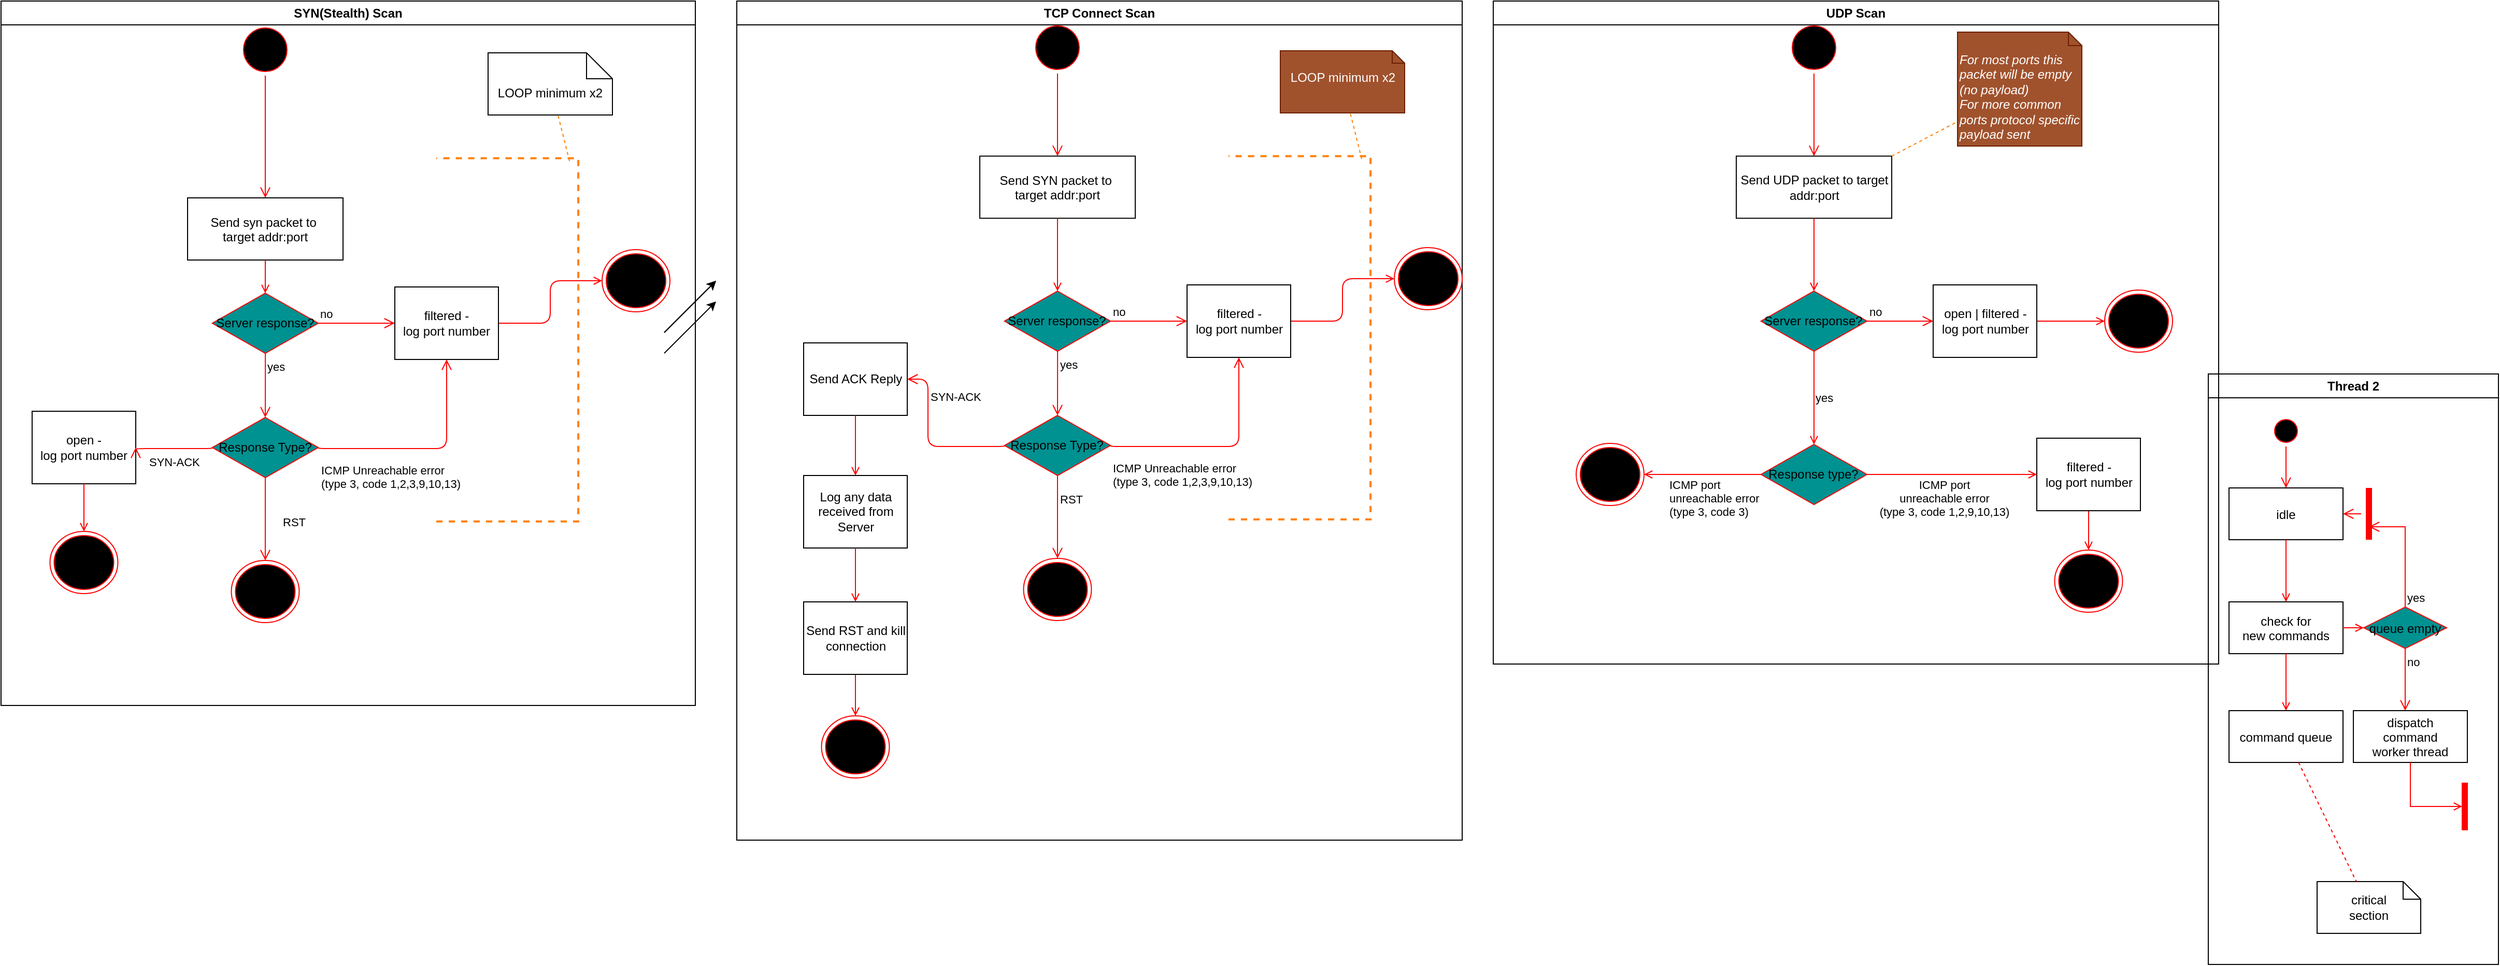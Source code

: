 <mxfile version="14.5.1" type="device"><diagram name="Page-1" id="e7e014a7-5840-1c2e-5031-d8a46d1fe8dd"><mxGraphModel dx="1421" dy="801" grid="1" gridSize="10" guides="1" tooltips="1" connect="1" arrows="1" fold="1" page="1" pageScale="1" pageWidth="827" pageHeight="1169" background="#ffffff" math="0" shadow="0"><root><mxCell id="0"/><mxCell id="1" parent="0"/><mxCell id="2" value="SYN(Stealth) Scan" style="swimlane;whiteSpace=wrap" parent="1" vertex="1"><mxGeometry x="50" y="90" width="670" height="680" as="geometry"/></mxCell><mxCell id="5" value="" style="ellipse;shape=startState;fillColor=#000000;strokeColor=#ff0000;" parent="2" vertex="1"><mxGeometry x="229.99" y="22" width="50" height="50" as="geometry"/></mxCell><mxCell id="6" value="" style="edgeStyle=elbowEdgeStyle;elbow=horizontal;verticalAlign=bottom;endArrow=open;endSize=8;strokeColor=#FF0000;endFill=0;rounded=0;entryX=0.5;entryY=0;entryDx=0;entryDy=0;exitX=0.5;exitY=1;exitDx=0;exitDy=0;" parent="2" source="5" target="7" edge="1"><mxGeometry x="240" y="120" as="geometry"><mxPoint x="255" y="190" as="targetPoint"/><mxPoint x="255.01" y="152" as="sourcePoint"/></mxGeometry></mxCell><mxCell id="7" value="Send syn packet to &#10;target addr:port" style="fontStyle=0" parent="2" vertex="1"><mxGeometry x="180.01" y="190" width="150" height="60" as="geometry"/></mxCell><mxCell id="9" value="" style="endArrow=open;strokeColor=#FF0000;endFill=0;rounded=0;entryX=0.5;entryY=0;entryDx=0;entryDy=0;" parent="2" source="7" target="BxNNaPtkepOI5N80qCMf-51" edge="1"><mxGeometry relative="1" as="geometry"><mxPoint x="255.5" y="322" as="targetPoint"/></mxGeometry></mxCell><mxCell id="10" value="open - &#10;log port number" style="whiteSpace=wrap;" parent="2" vertex="1"><mxGeometry x="30" y="396" width="100" height="70" as="geometry"/></mxCell><mxCell id="BxNNaPtkepOI5N80qCMf-51" value="Server response?&lt;br&gt;" style="rhombus;whiteSpace=wrap;html=1;strokeColor=#ff0000;fillColor=#009191;" vertex="1" parent="2"><mxGeometry x="203.87" y="282" width="102.25" height="58" as="geometry"/></mxCell><mxCell id="BxNNaPtkepOI5N80qCMf-52" value="no" style="edgeStyle=orthogonalEdgeStyle;html=1;align=left;verticalAlign=bottom;endArrow=open;endSize=8;strokeColor=#ff0000;endFill=0;entryX=0;entryY=0.5;entryDx=0;entryDy=0;" edge="1" source="BxNNaPtkepOI5N80qCMf-51" parent="2" target="BxNNaPtkepOI5N80qCMf-100"><mxGeometry x="-1" relative="1" as="geometry"><mxPoint x="380" y="311" as="targetPoint"/></mxGeometry></mxCell><mxCell id="BxNNaPtkepOI5N80qCMf-53" value="yes" style="edgeStyle=orthogonalEdgeStyle;html=1;align=left;verticalAlign=top;endArrow=open;endSize=8;strokeColor=#ff0000;entryX=0.5;entryY=0;entryDx=0;entryDy=0;endFill=0;" edge="1" source="BxNNaPtkepOI5N80qCMf-51" parent="2" target="BxNNaPtkepOI5N80qCMf-57"><mxGeometry x="-1" relative="1" as="geometry"><mxPoint x="254.5" y="390.5" as="targetPoint"/></mxGeometry></mxCell><mxCell id="BxNNaPtkepOI5N80qCMf-57" value="Response Type?&lt;br&gt;" style="rhombus;whiteSpace=wrap;html=1;strokeColor=#ff0000;fillColor=#009191;" vertex="1" parent="2"><mxGeometry x="203.88" y="402" width="102.25" height="58" as="geometry"/></mxCell><mxCell id="BxNNaPtkepOI5N80qCMf-60" value="SYN-ACK" style="edgeStyle=orthogonalEdgeStyle;html=1;align=left;verticalAlign=top;endArrow=open;endSize=8;strokeColor=#ff0000;exitX=0;exitY=0.5;exitDx=0;exitDy=0;endFill=0;entryX=1;entryY=0.5;entryDx=0;entryDy=0;" edge="1" parent="2" source="BxNNaPtkepOI5N80qCMf-57" target="10"><mxGeometry x="0.692" relative="1" as="geometry"><mxPoint x="130" y="431" as="targetPoint"/><mxPoint x="180" y="432" as="sourcePoint"/><Array as="points"><mxPoint x="204" y="432"/><mxPoint x="130" y="432"/></Array><mxPoint as="offset"/></mxGeometry></mxCell><mxCell id="BxNNaPtkepOI5N80qCMf-66" value="ICMP Unreachable error &lt;br&gt;(type 3, code 1,2,3,9,10,13)" style="edgeStyle=orthogonalEdgeStyle;html=1;align=left;verticalAlign=top;endArrow=open;endSize=8;strokeColor=#ff0000;exitX=1;exitY=0.5;exitDx=0;exitDy=0;endFill=0;entryX=0.5;entryY=1;entryDx=0;entryDy=0;" edge="1" parent="2" source="BxNNaPtkepOI5N80qCMf-57" target="BxNNaPtkepOI5N80qCMf-100"><mxGeometry x="-0.984" y="-8" relative="1" as="geometry"><mxPoint x="430" y="431" as="targetPoint"/><mxPoint x="453.88" y="430.5" as="sourcePoint"/><Array as="points"><mxPoint x="306" y="432"/><mxPoint x="430" y="432"/></Array><mxPoint as="offset"/></mxGeometry></mxCell><mxCell id="BxNNaPtkepOI5N80qCMf-73" value="" style="ellipse;html=1;shape=endState;fillColor=#000000;strokeColor=#ff0000;" vertex="1" parent="2"><mxGeometry x="47.25" y="512" width="65.5" height="60" as="geometry"/></mxCell><mxCell id="BxNNaPtkepOI5N80qCMf-74" style="edgeStyle=orthogonalEdgeStyle;rounded=1;orthogonalLoop=1;jettySize=auto;html=1;entryX=0.5;entryY=0;entryDx=0;entryDy=0;strokeColor=#FF0000;fontFamily=Helvetica;align=left;endArrow=open;endFill=0;exitX=0.5;exitY=1;exitDx=0;exitDy=0;" edge="1" parent="2" target="BxNNaPtkepOI5N80qCMf-73" source="10"><mxGeometry relative="1" as="geometry"><mxPoint x="80" y="480" as="sourcePoint"/></mxGeometry></mxCell><mxCell id="BxNNaPtkepOI5N80qCMf-131" style="edgeStyle=orthogonalEdgeStyle;rounded=1;orthogonalLoop=1;jettySize=auto;html=1;endArrow=open;endFill=0;fontFamily=Helvetica;align=left;strokeColor=#FF0000;" edge="1" parent="2" source="BxNNaPtkepOI5N80qCMf-100" target="BxNNaPtkepOI5N80qCMf-128"><mxGeometry relative="1" as="geometry"/></mxCell><mxCell id="BxNNaPtkepOI5N80qCMf-100" value="filtered - &#10;log port number" style="whiteSpace=wrap;" vertex="1" parent="2"><mxGeometry x="380" y="276" width="100" height="70" as="geometry"/></mxCell><mxCell id="BxNNaPtkepOI5N80qCMf-101" value="Closed" style="ellipse;html=1;shape=endState;fillColor=#000000;strokeColor=#ff0000;" vertex="1" parent="2"><mxGeometry x="222.24" y="540" width="65.5" height="60" as="geometry"/></mxCell><mxCell id="BxNNaPtkepOI5N80qCMf-121" value="RST" style="edgeStyle=orthogonalEdgeStyle;html=1;align=left;verticalAlign=top;endArrow=open;endSize=8;strokeColor=#ff0000;exitX=0.5;exitY=1;exitDx=0;exitDy=0;endFill=0;entryX=0.5;entryY=0;entryDx=0;entryDy=0;" edge="1" parent="2" source="BxNNaPtkepOI5N80qCMf-57" target="BxNNaPtkepOI5N80qCMf-101"><mxGeometry x="-0.25" y="15" relative="1" as="geometry"><mxPoint x="306" y="560" as="targetPoint"/><mxPoint x="306.15" y="490" as="sourcePoint"/><Array as="points"><mxPoint x="255" y="510"/><mxPoint x="255" y="510"/></Array><mxPoint as="offset"/></mxGeometry></mxCell><mxCell id="BxNNaPtkepOI5N80qCMf-122" value="" style="strokeWidth=2;html=1;shape=mxgraph.flowchart.annotation_1;align=left;pointerEvents=1;fontFamily=Helvetica;direction=west;dashed=1;strokeColor=#FF8000;rotation=0;fillColor=none;" vertex="1" parent="2"><mxGeometry x="420" y="151.7" width="137.06" height="350.66" as="geometry"/></mxCell><mxCell id="BxNNaPtkepOI5N80qCMf-127" value="LOOP minimum x2" style="shape=note2;boundedLbl=1;whiteSpace=wrap;html=1;size=25;verticalAlign=top;align=center;" vertex="1" parent="2"><mxGeometry x="470" y="50" width="120" height="60" as="geometry"/></mxCell><mxCell id="BxNNaPtkepOI5N80qCMf-126" value="" style="endArrow=none;dashed=1;html=1;fontFamily=Helvetica;align=left;exitX=0.062;exitY=0.992;exitDx=0;exitDy=0;exitPerimeter=0;strokeColor=#FF8000;" edge="1" parent="2" source="BxNNaPtkepOI5N80qCMf-122" target="BxNNaPtkepOI5N80qCMf-127"><mxGeometry width="50" height="50" relative="1" as="geometry"><mxPoint x="500" y="220" as="sourcePoint"/><mxPoint x="550" y="170" as="targetPoint"/></mxGeometry></mxCell><mxCell id="BxNNaPtkepOI5N80qCMf-128" value="" style="ellipse;html=1;shape=endState;fillColor=#000000;strokeColor=#ff0000;" vertex="1" parent="2"><mxGeometry x="580" y="240" width="65.5" height="60" as="geometry"/></mxCell><mxCell id="BxNNaPtkepOI5N80qCMf-45" value="" style="endArrow=classic;html=1;" edge="1" parent="1"><mxGeometry width="50" height="50" relative="1" as="geometry"><mxPoint x="690" y="430" as="sourcePoint"/><mxPoint x="740" y="380" as="targetPoint"/></mxGeometry></mxCell><mxCell id="BxNNaPtkepOI5N80qCMf-62" value="" style="endArrow=classic;html=1;" edge="1" parent="1"><mxGeometry width="50" height="50" relative="1" as="geometry"><mxPoint x="690" y="410" as="sourcePoint"/><mxPoint x="740" y="360" as="targetPoint"/></mxGeometry></mxCell><mxCell id="BxNNaPtkepOI5N80qCMf-63" value="" style="endArrow=classic;html=1;" edge="1" parent="1"><mxGeometry width="50" height="50" relative="1" as="geometry"><mxPoint x="690" y="410" as="sourcePoint"/><mxPoint x="740" y="360" as="targetPoint"/></mxGeometry></mxCell><mxCell id="3" value="Thread 2" style="swimlane;whiteSpace=wrap" parent="1" vertex="1"><mxGeometry x="2180" y="450" width="280" height="570" as="geometry"/></mxCell><mxCell id="13" value="" style="ellipse;shape=startState;fillColor=#000000;strokeColor=#ff0000;" parent="3" vertex="1"><mxGeometry x="60" y="40" width="30" height="30" as="geometry"/></mxCell><mxCell id="14" value="" style="edgeStyle=elbowEdgeStyle;elbow=horizontal;verticalAlign=bottom;endArrow=open;endSize=8;strokeColor=#FF0000;endFill=1;rounded=0" parent="3" source="13" target="15" edge="1"><mxGeometry x="40" y="20" as="geometry"><mxPoint x="55" y="90" as="targetPoint"/></mxGeometry></mxCell><mxCell id="15" value="idle" style="" parent="3" vertex="1"><mxGeometry x="20" y="110" width="110" height="50" as="geometry"/></mxCell><mxCell id="16" value="check for &#10;new commands" style="" parent="3" vertex="1"><mxGeometry x="20" y="220" width="110" height="50" as="geometry"/></mxCell><mxCell id="17" value="" style="endArrow=open;strokeColor=#FF0000;endFill=1;rounded=0" parent="3" source="15" target="16" edge="1"><mxGeometry relative="1" as="geometry"/></mxCell><mxCell id="18" value="command queue" style="" parent="3" vertex="1"><mxGeometry x="20" y="325" width="110" height="50" as="geometry"/></mxCell><mxCell id="19" value="" style="endArrow=open;strokeColor=#FF0000;endFill=1;rounded=0" parent="3" source="16" target="18" edge="1"><mxGeometry relative="1" as="geometry"/></mxCell><mxCell id="21" value="queue empty" style="rhombus;strokeColor=#ff0000;fillColor=#009191;" parent="3" vertex="1"><mxGeometry x="150" y="225" width="80" height="40" as="geometry"/></mxCell><mxCell id="22" value="yes" style="edgeStyle=elbowEdgeStyle;elbow=horizontal;align=left;verticalAlign=bottom;endArrow=open;endSize=8;strokeColor=#FF0000;exitX=0.5;exitY=0;endFill=1;rounded=0;entryX=0.75;entryY=0.5;entryPerimeter=0" parent="3" source="21" target="25" edge="1"><mxGeometry x="-1" relative="1" as="geometry"><mxPoint x="160" y="150" as="targetPoint"/><Array as="points"><mxPoint x="190" y="180"/></Array></mxGeometry></mxCell><mxCell id="23" value="no" style="edgeStyle=elbowEdgeStyle;elbow=horizontal;align=left;verticalAlign=top;endArrow=open;endSize=8;strokeColor=#FF0000;endFill=1;rounded=0" parent="3" source="21" target="30" edge="1"><mxGeometry x="-1" relative="1" as="geometry"><mxPoint x="190" y="305" as="targetPoint"/></mxGeometry></mxCell><mxCell id="24" value="" style="endArrow=open;strokeColor=#FF0000;endFill=1;rounded=0" parent="3" source="16" target="21" edge="1"><mxGeometry relative="1" as="geometry"/></mxCell><mxCell id="25" value="" style="shape=line;strokeWidth=6;strokeColor=#ff0000;rotation=90" parent="3" vertex="1"><mxGeometry x="130" y="127.5" width="50" height="15" as="geometry"/></mxCell><mxCell id="26" value="" style="edgeStyle=elbowEdgeStyle;elbow=horizontal;verticalAlign=bottom;endArrow=open;endSize=8;strokeColor=#FF0000;endFill=1;rounded=0" parent="3" source="25" target="15" edge="1"><mxGeometry x="130" y="90" as="geometry"><mxPoint x="230" y="140" as="targetPoint"/></mxGeometry></mxCell><mxCell id="30" value="dispatch&#10;command&#10;worker thread" style="" parent="3" vertex="1"><mxGeometry x="140" y="325" width="110" height="50" as="geometry"/></mxCell><mxCell id="31" value="critical&#10;section" style="shape=note;whiteSpace=wrap;size=17" parent="3" vertex="1"><mxGeometry x="105" y="490" width="100" height="50" as="geometry"/></mxCell><mxCell id="32" value="" style="endArrow=none;strokeColor=#FF0000;endFill=0;rounded=0;dashed=1" parent="3" source="18" target="31" edge="1"><mxGeometry relative="1" as="geometry"/></mxCell><mxCell id="34" value="" style="whiteSpace=wrap;strokeColor=#FF0000;fillColor=#FF0000" parent="3" vertex="1"><mxGeometry x="245" y="395" width="5" height="45" as="geometry"/></mxCell><mxCell id="41" value="" style="edgeStyle=elbowEdgeStyle;elbow=horizontal;entryX=0;entryY=0.5;strokeColor=#FF0000;endArrow=open;endFill=1;rounded=0" parent="3" source="30" target="34" edge="1"><mxGeometry width="100" height="100" relative="1" as="geometry"><mxPoint x="60" y="480" as="sourcePoint"/><mxPoint x="160" y="380" as="targetPoint"/><Array as="points"><mxPoint x="195" y="400"/></Array></mxGeometry></mxCell><mxCell id="BxNNaPtkepOI5N80qCMf-132" value="TCP Connect Scan" style="swimlane;whiteSpace=wrap" vertex="1" parent="1"><mxGeometry x="760" y="90" width="700" height="810" as="geometry"/></mxCell><mxCell id="BxNNaPtkepOI5N80qCMf-133" value="" style="ellipse;shape=startState;fillColor=#000000;strokeColor=#ff0000;" vertex="1" parent="BxNNaPtkepOI5N80qCMf-132"><mxGeometry x="284.49" y="20" width="50" height="50" as="geometry"/></mxCell><mxCell id="BxNNaPtkepOI5N80qCMf-134" value="" style="edgeStyle=elbowEdgeStyle;elbow=horizontal;verticalAlign=bottom;endArrow=open;endSize=8;strokeColor=#FF0000;endFill=0;rounded=0;entryX=0.5;entryY=0;entryDx=0;entryDy=0;exitX=0.5;exitY=1;exitDx=0;exitDy=0;" edge="1" parent="BxNNaPtkepOI5N80qCMf-132" source="BxNNaPtkepOI5N80qCMf-133" target="BxNNaPtkepOI5N80qCMf-135"><mxGeometry x="294.5" y="118" as="geometry"><mxPoint x="309.5" y="188" as="targetPoint"/><mxPoint x="309.51" y="150" as="sourcePoint"/></mxGeometry></mxCell><mxCell id="BxNNaPtkepOI5N80qCMf-135" value="Send SYN packet to &#10;target addr:port" style="fontStyle=0" vertex="1" parent="BxNNaPtkepOI5N80qCMf-132"><mxGeometry x="234.51" y="149.7" width="150" height="60" as="geometry"/></mxCell><mxCell id="BxNNaPtkepOI5N80qCMf-136" value="" style="endArrow=open;strokeColor=#FF0000;endFill=0;rounded=0;entryX=0.5;entryY=0;entryDx=0;entryDy=0;" edge="1" parent="BxNNaPtkepOI5N80qCMf-132" source="BxNNaPtkepOI5N80qCMf-135" target="BxNNaPtkepOI5N80qCMf-138"><mxGeometry relative="1" as="geometry"><mxPoint x="310" y="320" as="targetPoint"/></mxGeometry></mxCell><mxCell id="BxNNaPtkepOI5N80qCMf-137" value="Send ACK Reply" style="whiteSpace=wrap;" vertex="1" parent="BxNNaPtkepOI5N80qCMf-132"><mxGeometry x="64.5" y="330" width="100" height="70" as="geometry"/></mxCell><mxCell id="BxNNaPtkepOI5N80qCMf-138" value="Server response?&lt;br&gt;" style="rhombus;whiteSpace=wrap;html=1;strokeColor=#ff0000;fillColor=#009191;" vertex="1" parent="BxNNaPtkepOI5N80qCMf-132"><mxGeometry x="258.37" y="280" width="102.25" height="58" as="geometry"/></mxCell><mxCell id="BxNNaPtkepOI5N80qCMf-139" value="no" style="edgeStyle=orthogonalEdgeStyle;html=1;align=left;verticalAlign=bottom;endArrow=open;endSize=8;strokeColor=#ff0000;endFill=0;entryX=0;entryY=0.5;entryDx=0;entryDy=0;" edge="1" parent="BxNNaPtkepOI5N80qCMf-132" source="BxNNaPtkepOI5N80qCMf-138" target="BxNNaPtkepOI5N80qCMf-147"><mxGeometry x="-1" relative="1" as="geometry"><mxPoint x="434.5" y="309" as="targetPoint"/></mxGeometry></mxCell><mxCell id="BxNNaPtkepOI5N80qCMf-140" value="yes" style="edgeStyle=orthogonalEdgeStyle;html=1;align=left;verticalAlign=top;endArrow=open;endSize=8;strokeColor=#ff0000;entryX=0.5;entryY=0;entryDx=0;entryDy=0;endFill=0;" edge="1" parent="BxNNaPtkepOI5N80qCMf-132" source="BxNNaPtkepOI5N80qCMf-138" target="BxNNaPtkepOI5N80qCMf-141"><mxGeometry x="-1" relative="1" as="geometry"><mxPoint x="309" y="388.5" as="targetPoint"/></mxGeometry></mxCell><mxCell id="BxNNaPtkepOI5N80qCMf-141" value="Response Type?&lt;br&gt;" style="rhombus;whiteSpace=wrap;html=1;strokeColor=#ff0000;fillColor=#009191;" vertex="1" parent="BxNNaPtkepOI5N80qCMf-132"><mxGeometry x="258.38" y="400" width="102.25" height="58" as="geometry"/></mxCell><mxCell id="BxNNaPtkepOI5N80qCMf-142" value="SYN-ACK" style="edgeStyle=orthogonalEdgeStyle;html=1;align=left;verticalAlign=top;endArrow=open;endSize=8;strokeColor=#ff0000;exitX=0;exitY=0.5;exitDx=0;exitDy=0;endFill=0;entryX=1;entryY=0.5;entryDx=0;entryDy=0;" edge="1" parent="BxNNaPtkepOI5N80qCMf-132" source="BxNNaPtkepOI5N80qCMf-141" target="BxNNaPtkepOI5N80qCMf-137"><mxGeometry x="0.692" relative="1" as="geometry"><mxPoint x="184.5" y="429" as="targetPoint"/><mxPoint x="234.5" y="430" as="sourcePoint"/><Array as="points"><mxPoint x="258.5" y="430"/><mxPoint x="184.5" y="430"/></Array><mxPoint as="offset"/></mxGeometry></mxCell><mxCell id="BxNNaPtkepOI5N80qCMf-143" value="ICMP Unreachable error &lt;br&gt;(type 3, code 1,2,3,9,10,13)" style="edgeStyle=orthogonalEdgeStyle;html=1;align=left;verticalAlign=top;endArrow=open;endSize=8;strokeColor=#ff0000;exitX=1;exitY=0.5;exitDx=0;exitDy=0;endFill=0;entryX=0.5;entryY=1;entryDx=0;entryDy=0;" edge="1" parent="BxNNaPtkepOI5N80qCMf-132" source="BxNNaPtkepOI5N80qCMf-141" target="BxNNaPtkepOI5N80qCMf-147"><mxGeometry x="-0.984" y="-8" relative="1" as="geometry"><mxPoint x="484.5" y="429" as="targetPoint"/><mxPoint x="508.38" y="428.5" as="sourcePoint"/><Array as="points"><mxPoint x="360.5" y="430"/><mxPoint x="484.5" y="430"/></Array><mxPoint as="offset"/></mxGeometry></mxCell><mxCell id="BxNNaPtkepOI5N80qCMf-145" style="edgeStyle=orthogonalEdgeStyle;rounded=1;orthogonalLoop=1;jettySize=auto;html=1;entryX=0.5;entryY=0;entryDx=0;entryDy=0;strokeColor=#FF0000;fontFamily=Helvetica;align=left;endArrow=open;endFill=0;exitX=0.5;exitY=1;exitDx=0;exitDy=0;" edge="1" parent="BxNNaPtkepOI5N80qCMf-132" source="BxNNaPtkepOI5N80qCMf-137" target="BxNNaPtkepOI5N80qCMf-162"><mxGeometry relative="1" as="geometry"><mxPoint x="134.5" y="478" as="sourcePoint"/><mxPoint x="114.495" y="448" as="targetPoint"/></mxGeometry></mxCell><mxCell id="BxNNaPtkepOI5N80qCMf-146" style="edgeStyle=orthogonalEdgeStyle;rounded=1;orthogonalLoop=1;jettySize=auto;html=1;endArrow=open;endFill=0;fontFamily=Helvetica;align=left;strokeColor=#FF0000;" edge="1" parent="BxNNaPtkepOI5N80qCMf-132" source="BxNNaPtkepOI5N80qCMf-147" target="BxNNaPtkepOI5N80qCMf-153"><mxGeometry relative="1" as="geometry"/></mxCell><mxCell id="BxNNaPtkepOI5N80qCMf-147" value="filtered - &#10;log port number" style="whiteSpace=wrap;" vertex="1" parent="BxNNaPtkepOI5N80qCMf-132"><mxGeometry x="434.5" y="274" width="100" height="70" as="geometry"/></mxCell><mxCell id="BxNNaPtkepOI5N80qCMf-148" value="Closed" style="ellipse;html=1;shape=endState;fillColor=#000000;strokeColor=#ff0000;" vertex="1" parent="BxNNaPtkepOI5N80qCMf-132"><mxGeometry x="276.74" y="538" width="65.5" height="60" as="geometry"/></mxCell><mxCell id="BxNNaPtkepOI5N80qCMf-149" value="RST" style="edgeStyle=orthogonalEdgeStyle;html=1;align=left;verticalAlign=top;endArrow=open;endSize=8;strokeColor=#ff0000;exitX=0.5;exitY=1;exitDx=0;exitDy=0;endFill=0;entryX=0.5;entryY=0;entryDx=0;entryDy=0;" edge="1" parent="BxNNaPtkepOI5N80qCMf-132" source="BxNNaPtkepOI5N80qCMf-141" target="BxNNaPtkepOI5N80qCMf-148"><mxGeometry x="-0.75" relative="1" as="geometry"><mxPoint x="360.5" y="558" as="targetPoint"/><mxPoint x="360.65" y="488" as="sourcePoint"/><Array as="points"><mxPoint x="309.5" y="508"/><mxPoint x="309.5" y="508"/></Array><mxPoint as="offset"/></mxGeometry></mxCell><mxCell id="BxNNaPtkepOI5N80qCMf-150" value="" style="strokeWidth=2;html=1;shape=mxgraph.flowchart.annotation_1;align=left;pointerEvents=1;fontFamily=Helvetica;direction=west;dashed=1;strokeColor=#FF8000;rotation=0;fillColor=none;" vertex="1" parent="BxNNaPtkepOI5N80qCMf-132"><mxGeometry x="474.5" y="149.7" width="137.06" height="350.66" as="geometry"/></mxCell><mxCell id="BxNNaPtkepOI5N80qCMf-151" value="LOOP minimum x2" style="shape=note2;boundedLbl=1;whiteSpace=wrap;html=1;size=12;verticalAlign=top;align=center;fillColor=#a0522d;strokeColor=#6D1F00;fontColor=#ffffff;" vertex="1" parent="BxNNaPtkepOI5N80qCMf-132"><mxGeometry x="524.5" y="48" width="120" height="60" as="geometry"/></mxCell><mxCell id="BxNNaPtkepOI5N80qCMf-152" value="" style="endArrow=none;dashed=1;html=1;fontFamily=Helvetica;align=left;exitX=0.062;exitY=0.992;exitDx=0;exitDy=0;exitPerimeter=0;strokeColor=#FF8000;" edge="1" parent="BxNNaPtkepOI5N80qCMf-132" source="BxNNaPtkepOI5N80qCMf-150" target="BxNNaPtkepOI5N80qCMf-151"><mxGeometry width="50" height="50" relative="1" as="geometry"><mxPoint x="554.5" y="218" as="sourcePoint"/><mxPoint x="604.5" y="168" as="targetPoint"/></mxGeometry></mxCell><mxCell id="BxNNaPtkepOI5N80qCMf-153" value="" style="ellipse;html=1;shape=endState;fillColor=#000000;strokeColor=#ff0000;" vertex="1" parent="BxNNaPtkepOI5N80qCMf-132"><mxGeometry x="634.5" y="238" width="65.5" height="60" as="geometry"/></mxCell><mxCell id="BxNNaPtkepOI5N80qCMf-162" value="Log any data received from Server" style="whiteSpace=wrap;" vertex="1" parent="BxNNaPtkepOI5N80qCMf-132"><mxGeometry x="64.5" y="458" width="100" height="70" as="geometry"/></mxCell><mxCell id="BxNNaPtkepOI5N80qCMf-168" style="edgeStyle=orthogonalEdgeStyle;rounded=1;orthogonalLoop=1;jettySize=auto;html=1;entryX=0.5;entryY=0;entryDx=0;entryDy=0;endArrow=open;endFill=0;strokeColor=#FF0000;fontFamily=Helvetica;align=left;" edge="1" parent="BxNNaPtkepOI5N80qCMf-132" source="BxNNaPtkepOI5N80qCMf-165" target="BxNNaPtkepOI5N80qCMf-167"><mxGeometry relative="1" as="geometry"/></mxCell><mxCell id="BxNNaPtkepOI5N80qCMf-165" value="Send RST and kill connection" style="whiteSpace=wrap;" vertex="1" parent="BxNNaPtkepOI5N80qCMf-132"><mxGeometry x="64.5" y="580" width="100" height="70" as="geometry"/></mxCell><mxCell id="BxNNaPtkepOI5N80qCMf-166" value="" style="edgeStyle=orthogonalEdgeStyle;rounded=1;orthogonalLoop=1;jettySize=auto;html=1;endArrow=open;endFill=0;strokeColor=#FF0000;fontFamily=Helvetica;align=left;" edge="1" parent="BxNNaPtkepOI5N80qCMf-132" source="BxNNaPtkepOI5N80qCMf-162" target="BxNNaPtkepOI5N80qCMf-165"><mxGeometry relative="1" as="geometry"/></mxCell><mxCell id="BxNNaPtkepOI5N80qCMf-167" value="" style="ellipse;html=1;shape=endState;fillColor=#000000;strokeColor=#ff0000;" vertex="1" parent="BxNNaPtkepOI5N80qCMf-132"><mxGeometry x="81.75" y="690" width="65.5" height="60" as="geometry"/></mxCell><mxCell id="BxNNaPtkepOI5N80qCMf-169" value="UDP Scan" style="swimlane;whiteSpace=wrap" vertex="1" parent="1"><mxGeometry x="1490" y="90" width="700" height="640" as="geometry"/></mxCell><mxCell id="BxNNaPtkepOI5N80qCMf-170" value="" style="ellipse;shape=startState;fillColor=#000000;strokeColor=#ff0000;" vertex="1" parent="BxNNaPtkepOI5N80qCMf-169"><mxGeometry x="284.49" y="20" width="50" height="50" as="geometry"/></mxCell><mxCell id="BxNNaPtkepOI5N80qCMf-171" value="" style="edgeStyle=elbowEdgeStyle;elbow=horizontal;verticalAlign=bottom;endArrow=open;endSize=8;strokeColor=#FF0000;endFill=0;rounded=0;entryX=0.5;entryY=0;entryDx=0;entryDy=0;exitX=0.5;exitY=1;exitDx=0;exitDy=0;" edge="1" parent="BxNNaPtkepOI5N80qCMf-169" source="BxNNaPtkepOI5N80qCMf-170" target="BxNNaPtkepOI5N80qCMf-172"><mxGeometry x="294.5" y="118" as="geometry"><mxPoint x="309.5" y="188" as="targetPoint"/><mxPoint x="309.51" y="150" as="sourcePoint"/></mxGeometry></mxCell><mxCell id="BxNNaPtkepOI5N80qCMf-172" value="Send UDP packet to target addr:port" style="fontStyle=0;whiteSpace=wrap;" vertex="1" parent="BxNNaPtkepOI5N80qCMf-169"><mxGeometry x="234.51" y="149.7" width="150" height="60" as="geometry"/></mxCell><mxCell id="BxNNaPtkepOI5N80qCMf-173" value="" style="endArrow=open;strokeColor=#FF0000;endFill=0;rounded=0;entryX=0.5;entryY=0;entryDx=0;entryDy=0;" edge="1" parent="BxNNaPtkepOI5N80qCMf-169" source="BxNNaPtkepOI5N80qCMf-172" target="BxNNaPtkepOI5N80qCMf-175"><mxGeometry relative="1" as="geometry"><mxPoint x="310" y="320" as="targetPoint"/></mxGeometry></mxCell><mxCell id="BxNNaPtkepOI5N80qCMf-175" value="Server response?&lt;br&gt;" style="rhombus;whiteSpace=wrap;html=1;strokeColor=#ff0000;fillColor=#009191;" vertex="1" parent="BxNNaPtkepOI5N80qCMf-169"><mxGeometry x="258.37" y="280" width="102.25" height="58" as="geometry"/></mxCell><mxCell id="BxNNaPtkepOI5N80qCMf-176" value="no" style="edgeStyle=orthogonalEdgeStyle;html=1;align=left;verticalAlign=bottom;endArrow=open;endSize=8;strokeColor=#ff0000;endFill=0;entryX=0;entryY=0.5;entryDx=0;entryDy=0;" edge="1" parent="BxNNaPtkepOI5N80qCMf-169" source="BxNNaPtkepOI5N80qCMf-175" target="BxNNaPtkepOI5N80qCMf-183"><mxGeometry x="-1" relative="1" as="geometry"><mxPoint x="434.5" y="309" as="targetPoint"/></mxGeometry></mxCell><mxCell id="BxNNaPtkepOI5N80qCMf-182" style="edgeStyle=orthogonalEdgeStyle;rounded=1;orthogonalLoop=1;jettySize=auto;html=1;endArrow=open;endFill=0;fontFamily=Helvetica;align=left;strokeColor=#FF0000;" edge="1" parent="BxNNaPtkepOI5N80qCMf-169" source="BxNNaPtkepOI5N80qCMf-183" target="BxNNaPtkepOI5N80qCMf-189"><mxGeometry relative="1" as="geometry"/></mxCell><mxCell id="BxNNaPtkepOI5N80qCMf-183" value="open | filtered -&#10;log port number" style="whiteSpace=wrap;" vertex="1" parent="BxNNaPtkepOI5N80qCMf-169"><mxGeometry x="424.5" y="274" width="100" height="70" as="geometry"/></mxCell><mxCell id="BxNNaPtkepOI5N80qCMf-187" value="&lt;i&gt;For most ports this packet will be empty (no payload)&lt;br&gt;For more common ports protocol specific payload sent&lt;br&gt;&lt;/i&gt;" style="shape=note2;boundedLbl=1;whiteSpace=wrap;html=1;size=13;verticalAlign=top;align=left;fillColor=#a0522d;strokeColor=#6D1F00;fontColor=#ffffff;" vertex="1" parent="BxNNaPtkepOI5N80qCMf-169"><mxGeometry x="448" y="30" width="120" height="110" as="geometry"/></mxCell><mxCell id="BxNNaPtkepOI5N80qCMf-188" value="" style="endArrow=none;dashed=1;html=1;fontFamily=Helvetica;align=left;exitX=1;exitY=0;exitDx=0;exitDy=0;strokeColor=#FF8000;" edge="1" parent="BxNNaPtkepOI5N80qCMf-169" source="BxNNaPtkepOI5N80qCMf-172" target="BxNNaPtkepOI5N80qCMf-187"><mxGeometry width="50" height="50" relative="1" as="geometry"><mxPoint x="603.062" y="152.505" as="sourcePoint"/><mxPoint x="604.5" y="168" as="targetPoint"/></mxGeometry></mxCell><mxCell id="BxNNaPtkepOI5N80qCMf-189" value="" style="ellipse;html=1;shape=endState;fillColor=#000000;strokeColor=#ff0000;" vertex="1" parent="BxNNaPtkepOI5N80qCMf-169"><mxGeometry x="590.0" y="279" width="65.5" height="60" as="geometry"/></mxCell><mxCell id="BxNNaPtkepOI5N80qCMf-208" style="edgeStyle=orthogonalEdgeStyle;rounded=1;orthogonalLoop=1;jettySize=auto;html=1;entryX=0.5;entryY=0;entryDx=0;entryDy=0;endArrow=open;endFill=0;strokeColor=#FF0000;fontFamily=Helvetica;align=left;" edge="1" parent="BxNNaPtkepOI5N80qCMf-169" source="BxNNaPtkepOI5N80qCMf-201" target="BxNNaPtkepOI5N80qCMf-207"><mxGeometry relative="1" as="geometry"/></mxCell><mxCell id="BxNNaPtkepOI5N80qCMf-201" value="filtered -&#10;log port number" style="whiteSpace=wrap;align=center;" vertex="1" parent="BxNNaPtkepOI5N80qCMf-169"><mxGeometry x="524.5" y="422" width="100" height="70" as="geometry"/></mxCell><mxCell id="BxNNaPtkepOI5N80qCMf-205" value="Closed" style="ellipse;html=1;shape=endState;fillColor=#000000;strokeColor=#ff0000;" vertex="1" parent="BxNNaPtkepOI5N80qCMf-169"><mxGeometry x="80.0" y="427" width="65.5" height="60" as="geometry"/></mxCell><mxCell id="BxNNaPtkepOI5N80qCMf-196" value="Response type?" style="rhombus;whiteSpace=wrap;html=1;strokeColor=#ff0000;fillColor=#009191;" vertex="1" parent="BxNNaPtkepOI5N80qCMf-169"><mxGeometry x="258.39" y="428" width="102.25" height="58" as="geometry"/></mxCell><mxCell id="BxNNaPtkepOI5N80qCMf-197" value="yes" style="edgeStyle=orthogonalEdgeStyle;rounded=1;orthogonalLoop=1;jettySize=auto;html=1;endArrow=open;endFill=0;strokeColor=#FF0000;fontFamily=Helvetica;align=left;" edge="1" parent="BxNNaPtkepOI5N80qCMf-169" source="BxNNaPtkepOI5N80qCMf-175" target="BxNNaPtkepOI5N80qCMf-196"><mxGeometry relative="1" as="geometry"/></mxCell><mxCell id="BxNNaPtkepOI5N80qCMf-200" value="" style="edgeStyle=orthogonalEdgeStyle;rounded=1;orthogonalLoop=1;jettySize=auto;html=1;endArrow=open;endFill=0;strokeColor=#FF0000;fontFamily=Helvetica;align=left;entryX=0;entryY=0.5;entryDx=0;entryDy=0;" edge="1" parent="BxNNaPtkepOI5N80qCMf-169" source="BxNNaPtkepOI5N80qCMf-196" target="BxNNaPtkepOI5N80qCMf-201"><mxGeometry relative="1" as="geometry"><mxPoint x="442" y="457" as="targetPoint"/></mxGeometry></mxCell><mxCell id="BxNNaPtkepOI5N80qCMf-206" value="&lt;span style=&quot;text-align: left&quot;&gt;ICMP port&lt;/span&gt;&lt;br style=&quot;text-align: left&quot;&gt;&lt;span style=&quot;text-align: left&quot;&gt;unreachable error&lt;/span&gt;&lt;br style=&quot;text-align: left&quot;&gt;&lt;span style=&quot;text-align: left&quot;&gt;(type 3, code 1,2,9,10,13)&lt;/span&gt;" style="edgeLabel;html=1;align=center;verticalAlign=middle;resizable=0;points=[];fontFamily=Helvetica;" vertex="1" connectable="0" parent="BxNNaPtkepOI5N80qCMf-200"><mxGeometry x="-0.203" y="-3" relative="1" as="geometry"><mxPoint x="8.38" y="20" as="offset"/></mxGeometry></mxCell><mxCell id="BxNNaPtkepOI5N80qCMf-204" value="ICMP port&lt;br&gt;unreachable error&lt;br&gt;(type 3, code 3)" style="edgeStyle=orthogonalEdgeStyle;rounded=1;orthogonalLoop=1;jettySize=auto;html=1;entryX=1;entryY=0.5;entryDx=0;entryDy=0;endArrow=open;endFill=0;strokeColor=#FF0000;fontFamily=Helvetica;align=left;exitX=0;exitY=0.5;exitDx=0;exitDy=0;" edge="1" parent="BxNNaPtkepOI5N80qCMf-169" source="BxNNaPtkepOI5N80qCMf-196" target="BxNNaPtkepOI5N80qCMf-205"><mxGeometry x="0.601" y="23" relative="1" as="geometry"><mxPoint x="319.49" y="540" as="targetPoint"/><mxPoint as="offset"/></mxGeometry></mxCell><mxCell id="BxNNaPtkepOI5N80qCMf-207" value="" style="ellipse;html=1;shape=endState;fillColor=#000000;strokeColor=#ff0000;" vertex="1" parent="BxNNaPtkepOI5N80qCMf-169"><mxGeometry x="541.75" y="530" width="65.5" height="60" as="geometry"/></mxCell></root></mxGraphModel></diagram></mxfile>